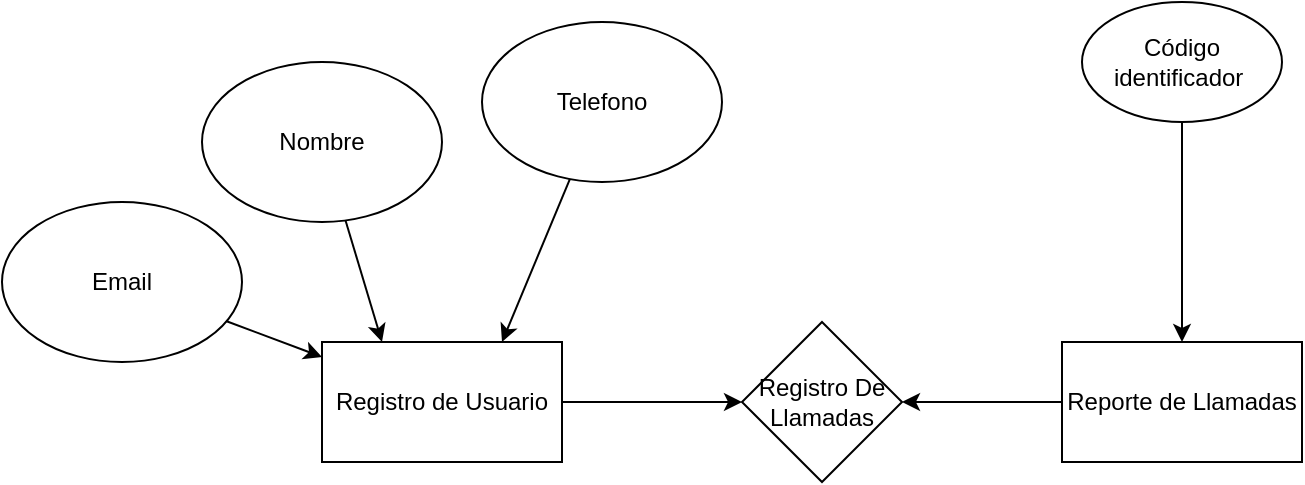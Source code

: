 <mxfile version="18.2.0" type="github"><diagram id="3m0ezVT0o9EQS33qajYV" name="Page-1"><mxGraphModel dx="946" dy="650" grid="1" gridSize="10" guides="1" tooltips="1" connect="1" arrows="1" fold="1" page="1" pageScale="1" pageWidth="827" pageHeight="1169" math="0" shadow="0"><root><mxCell id="0"/><mxCell id="1" parent="0"/><mxCell id="IIM7nZCYQPB_6fqa3mcd-1" value="Registro de Usuario" style="rounded=0;whiteSpace=wrap;html=1;" parent="1" vertex="1"><mxGeometry x="240" y="220" width="120" height="60" as="geometry"/></mxCell><mxCell id="IIM7nZCYQPB_6fqa3mcd-2" value="Email" style="ellipse;whiteSpace=wrap;html=1;" parent="1" vertex="1"><mxGeometry x="80" y="150" width="120" height="80" as="geometry"/></mxCell><mxCell id="IIM7nZCYQPB_6fqa3mcd-3" value="Nombre" style="ellipse;whiteSpace=wrap;html=1;" parent="1" vertex="1"><mxGeometry x="180" y="80" width="120" height="80" as="geometry"/></mxCell><mxCell id="IIM7nZCYQPB_6fqa3mcd-4" value="Telefono" style="ellipse;whiteSpace=wrap;html=1;" parent="1" vertex="1"><mxGeometry x="320" y="60" width="120" height="80" as="geometry"/></mxCell><mxCell id="IIM7nZCYQPB_6fqa3mcd-5" value="" style="endArrow=classic;html=1;rounded=0;" parent="1" source="IIM7nZCYQPB_6fqa3mcd-2" target="IIM7nZCYQPB_6fqa3mcd-1" edge="1"><mxGeometry width="50" height="50" relative="1" as="geometry"><mxPoint x="390" y="330" as="sourcePoint"/><mxPoint x="440" y="280" as="targetPoint"/></mxGeometry></mxCell><mxCell id="IIM7nZCYQPB_6fqa3mcd-6" value="" style="endArrow=classic;html=1;rounded=0;entryX=0.25;entryY=0;entryDx=0;entryDy=0;" parent="1" source="IIM7nZCYQPB_6fqa3mcd-3" target="IIM7nZCYQPB_6fqa3mcd-1" edge="1"><mxGeometry width="50" height="50" relative="1" as="geometry"><mxPoint x="202.462" y="219.411" as="sourcePoint"/><mxPoint x="250" y="237.5" as="targetPoint"/></mxGeometry></mxCell><mxCell id="IIM7nZCYQPB_6fqa3mcd-7" value="" style="endArrow=classic;html=1;rounded=0;entryX=0.75;entryY=0;entryDx=0;entryDy=0;" parent="1" source="IIM7nZCYQPB_6fqa3mcd-4" target="IIM7nZCYQPB_6fqa3mcd-1" edge="1"><mxGeometry width="50" height="50" relative="1" as="geometry"><mxPoint x="261.767" y="169.223" as="sourcePoint"/><mxPoint x="280" y="230" as="targetPoint"/></mxGeometry></mxCell><mxCell id="IIM7nZCYQPB_6fqa3mcd-8" value="Registro De Llamadas" style="rhombus;whiteSpace=wrap;html=1;" parent="1" vertex="1"><mxGeometry x="450" y="210" width="80" height="80" as="geometry"/></mxCell><mxCell id="IIM7nZCYQPB_6fqa3mcd-9" value="" style="endArrow=classic;html=1;rounded=0;exitX=1;exitY=0.5;exitDx=0;exitDy=0;" parent="1" source="IIM7nZCYQPB_6fqa3mcd-1" target="IIM7nZCYQPB_6fqa3mcd-8" edge="1"><mxGeometry width="50" height="50" relative="1" as="geometry"><mxPoint x="373.941" y="148.541" as="sourcePoint"/><mxPoint x="340" y="230" as="targetPoint"/></mxGeometry></mxCell><mxCell id="IIM7nZCYQPB_6fqa3mcd-10" value="Reporte de Llamadas" style="rounded=0;whiteSpace=wrap;html=1;" parent="1" vertex="1"><mxGeometry x="610" y="220" width="120" height="60" as="geometry"/></mxCell><mxCell id="IIM7nZCYQPB_6fqa3mcd-11" value="" style="endArrow=classic;html=1;rounded=0;" parent="1" target="IIM7nZCYQPB_6fqa3mcd-8" edge="1"><mxGeometry width="50" height="50" relative="1" as="geometry"><mxPoint x="610" y="250" as="sourcePoint"/><mxPoint x="350" y="240" as="targetPoint"/></mxGeometry></mxCell><mxCell id="IIM7nZCYQPB_6fqa3mcd-12" value="Código identificador&amp;nbsp;" style="ellipse;whiteSpace=wrap;html=1;" parent="1" vertex="1"><mxGeometry x="620" y="50" width="100" height="60" as="geometry"/></mxCell><mxCell id="IIM7nZCYQPB_6fqa3mcd-13" value="" style="endArrow=classic;html=1;rounded=0;exitX=0.5;exitY=1;exitDx=0;exitDy=0;entryX=0.5;entryY=0;entryDx=0;entryDy=0;" parent="1" source="IIM7nZCYQPB_6fqa3mcd-12" target="IIM7nZCYQPB_6fqa3mcd-10" edge="1"><mxGeometry width="50" height="50" relative="1" as="geometry"><mxPoint x="620" y="260" as="sourcePoint"/><mxPoint x="540" y="260" as="targetPoint"/></mxGeometry></mxCell></root></mxGraphModel></diagram></mxfile>